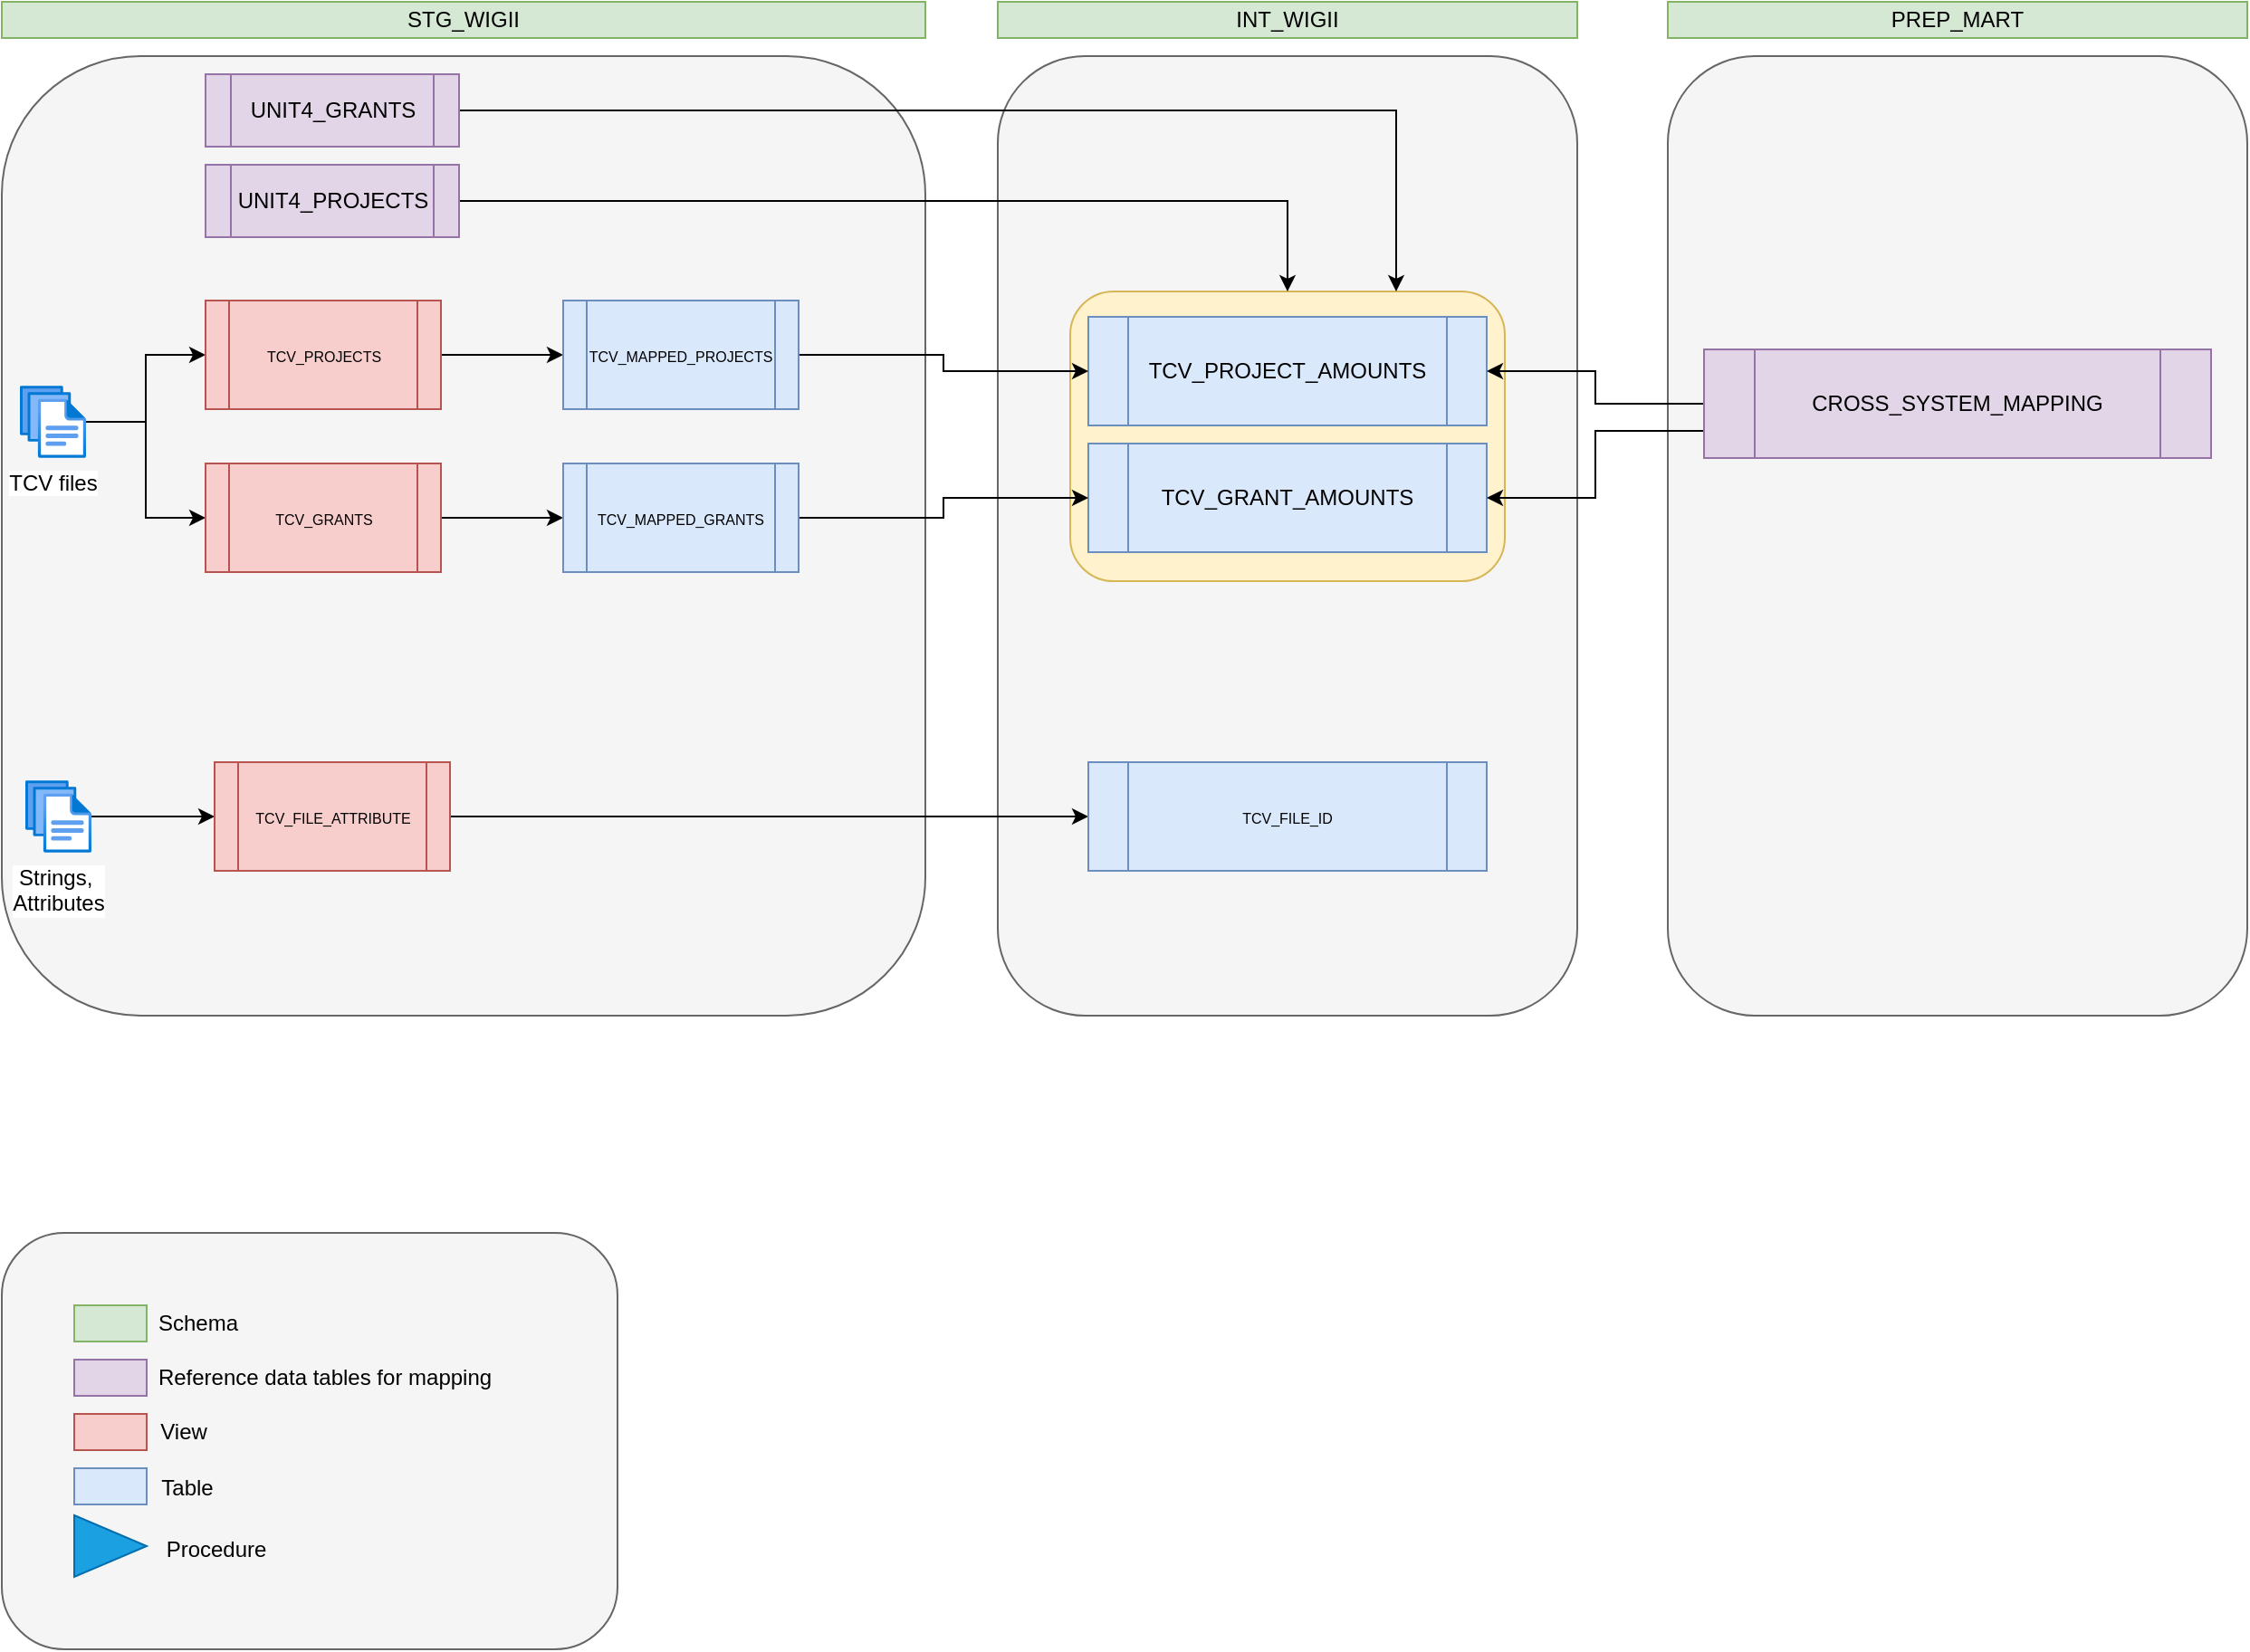 <mxfile version="24.0.5" type="github">
  <diagram name="Page-1" id="tx0ZSasylgS0VYEFcyAk">
    <mxGraphModel dx="1526" dy="815" grid="1" gridSize="10" guides="1" tooltips="1" connect="1" arrows="1" fold="1" page="1" pageScale="1" pageWidth="850" pageHeight="1100" math="0" shadow="0">
      <root>
        <mxCell id="0" />
        <mxCell id="1" parent="0" />
        <mxCell id="7aAmraP-1pyLiPEVA4xc-20" value="" style="rounded=1;whiteSpace=wrap;html=1;fillColor=#f5f5f5;fontColor=#333333;strokeColor=#666666;fontSize=11;" parent="1" vertex="1">
          <mxGeometry x="1000" y="120" width="320" height="530" as="geometry" />
        </mxCell>
        <mxCell id="DCkVUt0v6EoK44R7vrcz-1" value="" style="rounded=1;whiteSpace=wrap;html=1;fillColor=#f5f5f5;fontColor=#333333;strokeColor=#666666;fontSize=12;" parent="1" vertex="1">
          <mxGeometry x="80" y="120" width="510" height="530" as="geometry" />
        </mxCell>
        <mxCell id="DCkVUt0v6EoK44R7vrcz-13" value="" style="rounded=1;whiteSpace=wrap;html=1;fillColor=#f5f5f5;fontColor=#333333;strokeColor=#666666;fontSize=11;" parent="1" vertex="1">
          <mxGeometry x="630" y="120" width="320" height="530" as="geometry" />
        </mxCell>
        <mxCell id="DCkVUt0v6EoK44R7vrcz-30" value="" style="rounded=1;whiteSpace=wrap;html=1;fontSize=12;fillColor=#fff2cc;strokeColor=#d6b656;" parent="1" vertex="1">
          <mxGeometry x="670" y="250" width="240" height="160" as="geometry" />
        </mxCell>
        <mxCell id="Nc527cB8JMK8mKKwqYFO-12" style="edgeStyle=orthogonalEdgeStyle;rounded=0;orthogonalLoop=1;jettySize=auto;html=1;entryX=0;entryY=0.5;entryDx=0;entryDy=0;" edge="1" parent="1" source="DCkVUt0v6EoK44R7vrcz-3" target="7aAmraP-1pyLiPEVA4xc-1">
          <mxGeometry relative="1" as="geometry" />
        </mxCell>
        <mxCell id="Nc527cB8JMK8mKKwqYFO-13" style="edgeStyle=orthogonalEdgeStyle;rounded=0;orthogonalLoop=1;jettySize=auto;html=1;entryX=0;entryY=0.5;entryDx=0;entryDy=0;" edge="1" parent="1" source="DCkVUt0v6EoK44R7vrcz-3" target="DCkVUt0v6EoK44R7vrcz-4">
          <mxGeometry relative="1" as="geometry" />
        </mxCell>
        <mxCell id="DCkVUt0v6EoK44R7vrcz-3" value="TCV files" style="image;aspect=fixed;html=1;points=[];align=center;fontSize=12;image=img/lib/azure2/general/Files.svg;" parent="1" vertex="1">
          <mxGeometry x="90" y="302" width="36.53" height="40" as="geometry" />
        </mxCell>
        <mxCell id="DCkVUt0v6EoK44R7vrcz-14" value="INT_WIGII" style="rounded=0;whiteSpace=wrap;html=1;fillColor=#d5e8d4;strokeColor=#82b366;" parent="1" vertex="1">
          <mxGeometry x="630" y="90" width="320" height="20" as="geometry" />
        </mxCell>
        <mxCell id="DCkVUt0v6EoK44R7vrcz-21" value="TCV_PROJECT_AMOUNTS" style="shape=process;whiteSpace=wrap;html=1;backgroundOutline=1;fillColor=#dae8fc;strokeColor=#6c8ebf;" parent="1" vertex="1">
          <mxGeometry x="680" y="264" width="220" height="60" as="geometry" />
        </mxCell>
        <mxCell id="DCkVUt0v6EoK44R7vrcz-27" value="TCV_GRANT_AMOUNTS" style="shape=process;whiteSpace=wrap;html=1;backgroundOutline=1;fillColor=#dae8fc;strokeColor=#6c8ebf;" parent="1" vertex="1">
          <mxGeometry x="680" y="334" width="220" height="60" as="geometry" />
        </mxCell>
        <mxCell id="DCkVUt0v6EoK44R7vrcz-31" style="edgeStyle=orthogonalEdgeStyle;rounded=0;orthogonalLoop=1;jettySize=auto;html=1;" parent="1" source="DCkVUt0v6EoK44R7vrcz-28" target="DCkVUt0v6EoK44R7vrcz-30" edge="1">
          <mxGeometry relative="1" as="geometry" />
        </mxCell>
        <mxCell id="DCkVUt0v6EoK44R7vrcz-28" value="UNIT4_PROJECTS" style="shape=process;whiteSpace=wrap;html=1;backgroundOutline=1;fillColor=#e1d5e7;strokeColor=#9673a6;" parent="1" vertex="1">
          <mxGeometry x="192.5" y="180" width="140" height="40" as="geometry" />
        </mxCell>
        <mxCell id="wADUMNtW6X5DGOhFHKV9-1" value="" style="group" parent="1" vertex="1" connectable="0">
          <mxGeometry x="80" y="770" width="340" height="230" as="geometry" />
        </mxCell>
        <mxCell id="DCkVUt0v6EoK44R7vrcz-41" value="" style="rounded=1;whiteSpace=wrap;html=1;fillColor=#f5f5f5;fontColor=#333333;strokeColor=#666666;fontSize=11;" parent="wADUMNtW6X5DGOhFHKV9-1" vertex="1">
          <mxGeometry width="340" height="230" as="geometry" />
        </mxCell>
        <mxCell id="DCkVUt0v6EoK44R7vrcz-32" value="" style="rounded=0;whiteSpace=wrap;html=1;fillColor=#d5e8d4;strokeColor=#82b366;" parent="wADUMNtW6X5DGOhFHKV9-1" vertex="1">
          <mxGeometry x="40" y="40" width="40" height="20" as="geometry" />
        </mxCell>
        <mxCell id="DCkVUt0v6EoK44R7vrcz-33" value="" style="rounded=0;whiteSpace=wrap;html=1;fillColor=#e1d5e7;strokeColor=#9673a6;" parent="wADUMNtW6X5DGOhFHKV9-1" vertex="1">
          <mxGeometry x="40" y="70" width="40" height="20" as="geometry" />
        </mxCell>
        <mxCell id="DCkVUt0v6EoK44R7vrcz-34" value="Reference data tables for mapping" style="text;html=1;align=center;verticalAlign=middle;resizable=0;points=[];autosize=1;strokeColor=none;fillColor=none;" parent="wADUMNtW6X5DGOhFHKV9-1" vertex="1">
          <mxGeometry x="73" y="65" width="210" height="30" as="geometry" />
        </mxCell>
        <mxCell id="DCkVUt0v6EoK44R7vrcz-36" value="Schema" style="text;html=1;align=center;verticalAlign=middle;resizable=0;points=[];autosize=1;strokeColor=none;fillColor=none;" parent="wADUMNtW6X5DGOhFHKV9-1" vertex="1">
          <mxGeometry x="73" y="35" width="70" height="30" as="geometry" />
        </mxCell>
        <mxCell id="DCkVUt0v6EoK44R7vrcz-37" value="" style="rounded=0;whiteSpace=wrap;html=1;fillColor=#f8cecc;strokeColor=#b85450;" parent="wADUMNtW6X5DGOhFHKV9-1" vertex="1">
          <mxGeometry x="40" y="100" width="40" height="20" as="geometry" />
        </mxCell>
        <mxCell id="DCkVUt0v6EoK44R7vrcz-38" value="View" style="text;html=1;align=center;verticalAlign=middle;resizable=0;points=[];autosize=1;strokeColor=none;fillColor=none;" parent="wADUMNtW6X5DGOhFHKV9-1" vertex="1">
          <mxGeometry x="75" y="95" width="50" height="30" as="geometry" />
        </mxCell>
        <mxCell id="DCkVUt0v6EoK44R7vrcz-39" value="" style="rounded=0;whiteSpace=wrap;html=1;fillColor=#dae8fc;strokeColor=#6c8ebf;" parent="wADUMNtW6X5DGOhFHKV9-1" vertex="1">
          <mxGeometry x="40" y="130" width="40" height="20" as="geometry" />
        </mxCell>
        <mxCell id="DCkVUt0v6EoK44R7vrcz-40" value="Table" style="text;html=1;align=center;verticalAlign=middle;resizable=0;points=[];autosize=1;strokeColor=none;fillColor=none;" parent="wADUMNtW6X5DGOhFHKV9-1" vertex="1">
          <mxGeometry x="77" y="126" width="50" height="30" as="geometry" />
        </mxCell>
        <mxCell id="Nc527cB8JMK8mKKwqYFO-10" value="" style="triangle;whiteSpace=wrap;html=1;fillColor=#1ba1e2;fontColor=#ffffff;strokeColor=#006EAF;" vertex="1" parent="wADUMNtW6X5DGOhFHKV9-1">
          <mxGeometry x="40" y="156" width="40" height="34" as="geometry" />
        </mxCell>
        <mxCell id="Nc527cB8JMK8mKKwqYFO-11" value="Procedure" style="text;html=1;align=center;verticalAlign=middle;resizable=0;points=[];autosize=1;strokeColor=none;fillColor=none;" vertex="1" parent="wADUMNtW6X5DGOhFHKV9-1">
          <mxGeometry x="78" y="160" width="80" height="30" as="geometry" />
        </mxCell>
        <mxCell id="aPMqWTr5O1vGScnix5pl-3" style="edgeStyle=orthogonalEdgeStyle;rounded=0;orthogonalLoop=1;jettySize=auto;html=1;entryX=0.75;entryY=0;entryDx=0;entryDy=0;" parent="1" source="aPMqWTr5O1vGScnix5pl-2" target="DCkVUt0v6EoK44R7vrcz-30" edge="1">
          <mxGeometry relative="1" as="geometry" />
        </mxCell>
        <mxCell id="aPMqWTr5O1vGScnix5pl-2" value="UNIT4_GRANTS" style="shape=process;whiteSpace=wrap;html=1;backgroundOutline=1;fillColor=#e1d5e7;strokeColor=#9673a6;" parent="1" vertex="1">
          <mxGeometry x="192.5" y="130" width="140" height="40" as="geometry" />
        </mxCell>
        <mxCell id="DCkVUt0v6EoK44R7vrcz-8" value="STG_WIGII" style="rounded=0;whiteSpace=wrap;html=1;fillColor=#d5e8d4;strokeColor=#82b366;" parent="1" vertex="1">
          <mxGeometry x="80" y="90" width="510" height="20" as="geometry" />
        </mxCell>
        <mxCell id="7aAmraP-1pyLiPEVA4xc-10" style="edgeStyle=orthogonalEdgeStyle;rounded=0;orthogonalLoop=1;jettySize=auto;html=1;entryX=0;entryY=0.5;entryDx=0;entryDy=0;" parent="1" source="DCkVUt0v6EoK44R7vrcz-4" target="DCkVUt0v6EoK44R7vrcz-6" edge="1">
          <mxGeometry relative="1" as="geometry" />
        </mxCell>
        <mxCell id="DCkVUt0v6EoK44R7vrcz-4" value="&lt;font style=&quot;font-size: 8px;&quot;&gt;TCV_GRANTS&lt;/font&gt;" style="shape=process;whiteSpace=wrap;html=1;backgroundOutline=1;fillColor=#f8cecc;strokeColor=#b85450;" parent="1" vertex="1">
          <mxGeometry x="192.5" y="345" width="130" height="60" as="geometry" />
        </mxCell>
        <mxCell id="7aAmraP-1pyLiPEVA4xc-12" style="edgeStyle=orthogonalEdgeStyle;rounded=0;orthogonalLoop=1;jettySize=auto;html=1;entryX=0;entryY=0.5;entryDx=0;entryDy=0;" parent="1" source="DCkVUt0v6EoK44R7vrcz-6" target="DCkVUt0v6EoK44R7vrcz-27" edge="1">
          <mxGeometry relative="1" as="geometry" />
        </mxCell>
        <mxCell id="DCkVUt0v6EoK44R7vrcz-6" value="&lt;font style=&quot;font-size: 8px;&quot;&gt;TCV_MAPPED_GRANTS&lt;/font&gt;" style="shape=process;whiteSpace=wrap;html=1;backgroundOutline=1;fillColor=#dae8fc;strokeColor=#6c8ebf;" parent="1" vertex="1">
          <mxGeometry x="390" y="345" width="130" height="60" as="geometry" />
        </mxCell>
        <mxCell id="7aAmraP-1pyLiPEVA4xc-9" style="edgeStyle=orthogonalEdgeStyle;rounded=0;orthogonalLoop=1;jettySize=auto;html=1;entryX=0;entryY=0.5;entryDx=0;entryDy=0;" parent="1" source="7aAmraP-1pyLiPEVA4xc-1" target="7aAmraP-1pyLiPEVA4xc-3" edge="1">
          <mxGeometry relative="1" as="geometry" />
        </mxCell>
        <mxCell id="7aAmraP-1pyLiPEVA4xc-1" value="&lt;font style=&quot;font-size: 8px;&quot;&gt;TCV_PROJECTS&lt;/font&gt;" style="shape=process;whiteSpace=wrap;html=1;backgroundOutline=1;fillColor=#f8cecc;strokeColor=#b85450;" parent="1" vertex="1">
          <mxGeometry x="192.5" y="255" width="130" height="60" as="geometry" />
        </mxCell>
        <mxCell id="7aAmraP-1pyLiPEVA4xc-11" style="edgeStyle=orthogonalEdgeStyle;rounded=0;orthogonalLoop=1;jettySize=auto;html=1;entryX=0;entryY=0.5;entryDx=0;entryDy=0;" parent="1" source="7aAmraP-1pyLiPEVA4xc-3" target="DCkVUt0v6EoK44R7vrcz-21" edge="1">
          <mxGeometry relative="1" as="geometry" />
        </mxCell>
        <mxCell id="7aAmraP-1pyLiPEVA4xc-3" value="&lt;font style=&quot;font-size: 8px;&quot;&gt;TCV_MAPPED_PROJECTS&lt;/font&gt;" style="shape=process;whiteSpace=wrap;html=1;backgroundOutline=1;fillColor=#dae8fc;strokeColor=#6c8ebf;" parent="1" vertex="1">
          <mxGeometry x="390" y="255" width="130" height="60" as="geometry" />
        </mxCell>
        <mxCell id="DCkVUt0v6EoK44R7vrcz-24" value="PREP_MART" style="rounded=0;whiteSpace=wrap;html=1;fillColor=#d5e8d4;strokeColor=#82b366;" parent="1" vertex="1">
          <mxGeometry x="1000" y="90" width="320" height="20" as="geometry" />
        </mxCell>
        <mxCell id="7aAmraP-1pyLiPEVA4xc-18" style="edgeStyle=orthogonalEdgeStyle;rounded=0;orthogonalLoop=1;jettySize=auto;html=1;exitX=0;exitY=0.5;exitDx=0;exitDy=0;" parent="1" source="DCkVUt0v6EoK44R7vrcz-25" target="DCkVUt0v6EoK44R7vrcz-21" edge="1">
          <mxGeometry relative="1" as="geometry" />
        </mxCell>
        <mxCell id="7aAmraP-1pyLiPEVA4xc-19" style="edgeStyle=orthogonalEdgeStyle;rounded=0;orthogonalLoop=1;jettySize=auto;html=1;exitX=0;exitY=0.75;exitDx=0;exitDy=0;entryX=1;entryY=0.5;entryDx=0;entryDy=0;" parent="1" source="DCkVUt0v6EoK44R7vrcz-25" target="DCkVUt0v6EoK44R7vrcz-27" edge="1">
          <mxGeometry relative="1" as="geometry" />
        </mxCell>
        <mxCell id="DCkVUt0v6EoK44R7vrcz-25" value="CROSS_SYSTEM_MAPPING" style="shape=process;whiteSpace=wrap;html=1;backgroundOutline=1;fillColor=#e1d5e7;strokeColor=#9673a6;" parent="1" vertex="1">
          <mxGeometry x="1020" y="282" width="280" height="60" as="geometry" />
        </mxCell>
        <mxCell id="7aAmraP-1pyLiPEVA4xc-17" style="edgeStyle=orthogonalEdgeStyle;rounded=0;orthogonalLoop=1;jettySize=auto;html=1;entryX=0;entryY=0.5;entryDx=0;entryDy=0;" parent="1" source="7aAmraP-1pyLiPEVA4xc-13" target="7aAmraP-1pyLiPEVA4xc-14" edge="1">
          <mxGeometry relative="1" as="geometry" />
        </mxCell>
        <mxCell id="7aAmraP-1pyLiPEVA4xc-13" value="Strings,&amp;nbsp;&lt;div&gt;Attributes&lt;/div&gt;" style="image;aspect=fixed;html=1;points=[];align=center;fontSize=12;image=img/lib/azure2/general/Files.svg;" parent="1" vertex="1">
          <mxGeometry x="93" y="520" width="36.53" height="40" as="geometry" />
        </mxCell>
        <mxCell id="7aAmraP-1pyLiPEVA4xc-16" style="edgeStyle=orthogonalEdgeStyle;rounded=0;orthogonalLoop=1;jettySize=auto;html=1;entryX=0;entryY=0.5;entryDx=0;entryDy=0;" parent="1" source="7aAmraP-1pyLiPEVA4xc-14" target="7aAmraP-1pyLiPEVA4xc-15" edge="1">
          <mxGeometry relative="1" as="geometry" />
        </mxCell>
        <mxCell id="7aAmraP-1pyLiPEVA4xc-14" value="&lt;font style=&quot;font-size: 8px;&quot;&gt;TCV_FILE_ATTRIBUTE&lt;/font&gt;" style="shape=process;whiteSpace=wrap;html=1;backgroundOutline=1;fillColor=#f8cecc;strokeColor=#b85450;" parent="1" vertex="1">
          <mxGeometry x="197.5" y="510" width="130" height="60" as="geometry" />
        </mxCell>
        <mxCell id="7aAmraP-1pyLiPEVA4xc-15" value="&lt;font style=&quot;font-size: 8px;&quot;&gt;TCV_FILE_ID&lt;/font&gt;" style="shape=process;whiteSpace=wrap;html=1;backgroundOutline=1;fillColor=#dae8fc;strokeColor=#6c8ebf;" parent="1" vertex="1">
          <mxGeometry x="680" y="510" width="220" height="60" as="geometry" />
        </mxCell>
      </root>
    </mxGraphModel>
  </diagram>
</mxfile>
